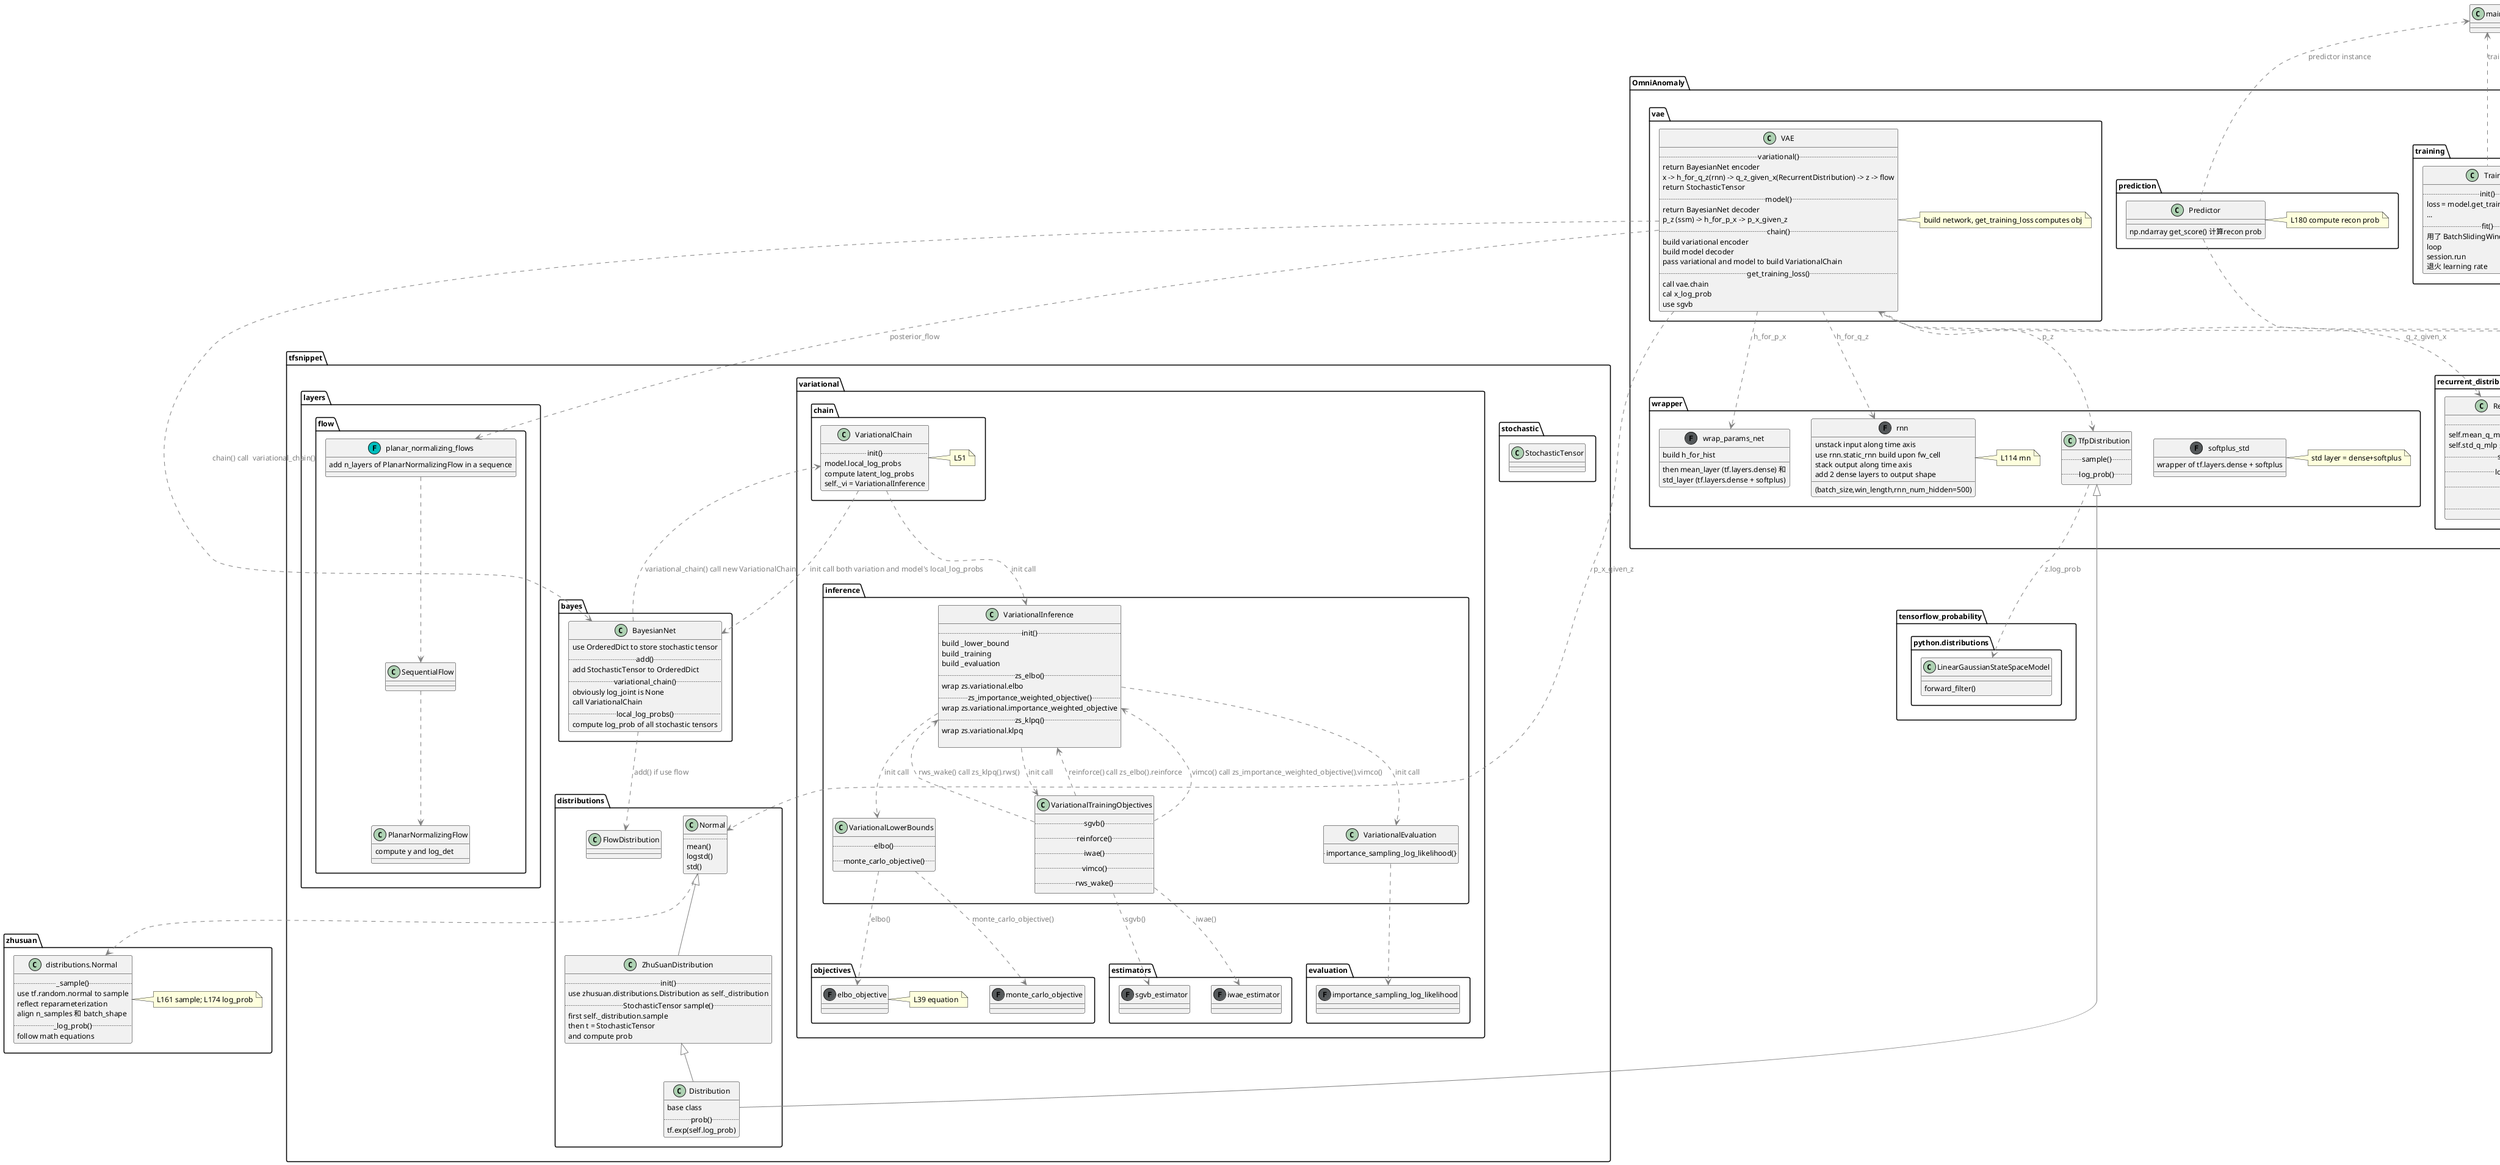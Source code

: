 @startuml
skinparam RectangleBackgroundColor black
skinparam RectangleBorderColor white
skinparam RectangleFontColor white
skinparam InterfaceBackgroundColor black
skinparam InterfaceBorderColor white
skinparam InterfaceFontColor white
skinparam FileBackgroundColor black
skinparam FileBorderColor white
skinparam FileFontColor white
skinparam FolderBackgroundColor black
skinparam FolderBorderColor white
skinparam FolderFontColor white
skinparam DatabaseBackgroundColor black 
skinparam DatabaseBorderColor white
skinparam DatabaseFontColor white
skinparam CloudBackgroundColor black
skinparam CloudBorderColor white
skinparam CloudFontColor White
skinparam StorageBackgroundColor #acacac
skinparam StorageBorderColor #acacac
skinparam FrameBackgroundColor #efefef
skinparam FrameBorderColor black
skinparam ComponentBackgroundColor #efefef 
skinparam ComponentBorderColor black
skinparam ArrowColor gray
skinparam ArrowFontColor gray
skinparam ActorBorderColor black
skinparam ActorBackgroundColor white
skinparam ParticipantBorderColor black
skinparam ParticipantBackgroundColor white
skinparam HeaderFontColor black
skinparam LegendBackgroundColor white
skinparam LegendBorderColor white
skinparam DefaultFontName Blue Sky Standard
skinparam DefaultFontSize 12
skinparam shadowing false
skinparam defaultTextAlignment centery

set namespaceSeparator ::

package OmniAnomaly {
    package main {
        class ExpConfig <<(F,#00bebe)>>
        class main <<(F,#00bebe)>> {
            ... = get_data
            ..
            model = OmniAnomaly
            ..
            trainer = Trainer
            ..
            predictor = Predictor
            ..
            ...
            trainer.fit with TrainLoop as context
        }
        note right: main entry
        ExpConfig --> main
    }

    package model {
        class OmniAnomaly {
            .. init() ..
            ...
            self._vae = VAE
            ...
            ..
            tf.Tensor get_training_loss()
            tf.Tensor get_score()
        }
        note right: L30 build VAE
    }

    package training {
        class Trainer {
            .. init() ..
            loss = model.get_training_loss L120
            ...
            .. fit() ..
            用了 BatchSlidingWindow
            loop
            session.run
            退火 learning rate
        }
    }

    package vae{
        class VAE {
            .. variational() ..
            return BayesianNet encoder
            x -> h_for_q_z(rnn) -> q_z_given_x(RecurrentDistribution) -> z -> flow
            return StochasticTensor
            .. model() ..
            return BayesianNet decoder
            p_z (ssm) -> h_for_p_x -> p_x_given_z
            .. chain() ..
            build variational encoder
            build model decoder
            pass variational and model to build VariationalChain
            .. get_training_loss() ..
            call vae.chain
            cal x_log_prob
            use sgvb
        }
        note right:  build network, get_training_loss computes obj
    }

    package prediction {
        class Predictor {
            np.ndarray get_score() 计算recon prob
        }
        note right:  L180 compute recon prob
    }
    
    package wrapper {
        class TfpDistribution {
            .. sample() ..
            .. log_prob() ..
        }
        class softplus_std <<(F,#54585a)>> {
            wrapper of tf.layers.dense + softplus
        }
        note right: std layer = dense+softplus
        class wrap_params_net <<(F,#54585a)>> {
            build h_for_hist
            then mean_layer (tf.layers.dense) 和 
            std_layer (tf.layers.dense + softplus)
        }
        class rnn <<(F,#54585a)>> {
            unstack input along time axis
            use rnn.static_rnn build upon fw_cell
            stack output along time axis
            add 2 dense layers to output shape
            (batch_size,win_length,rnn_num_hidden=500)
        }
        note right: L114 rnn
    }

    package recurrent_distribution {
        class RecurrentDistribution {
            .. __init__() ..
            self.mean_q_mlp 是 tf.layers.dense
            self.std_q_mlp 是 tf.layers.dense + softplus
            .. sample_step() ..
            .. log_prob_step() ..
            .. sample() ..

            .. log_prob() ..
        }
        note right: diff from Normal sample L88 sample
    }
}


package tfsnippet {
    package bayes {
        class BayesianNet {
            use OrderedDict to store stochastic tensor
            .. add() ..
            add StochasticTensor to OrderedDict 
            .. variational_chain() ..
            obviously log_joint is None
            call VariationalChain
            .. local_log_probs() ..
            compute log_prob of all stochastic tensors
        }
    }
    package stochastic {
        class StochasticTensor
    }
    package distributions {
        class Distribution {
            base class
            .. prob() ..
            tf.exp(self.log_prob)
        }
        class Normal {
            ..
            mean()
            logstd()
            std()
        }
        class ZhuSuanDistribution {
            .. init() ..
            use zhusuan.distributions.Distribution as self._distribution
            .. StochasticTensor sample() ..
            first self._distribution.sample
            then t = StochasticTensor
            and compute prob
        }
        class FlowDistribution {

        }
    }
    package variational {
        package chain {
            class VariationalChain {
                .. init() ..
                model.local_log_probs
                compute latent_log_probs
                self._vi = VariationalInference
            }
            note right: L51 
        }
        package inference {
            class VariationalInference {
                .. init() ..
                build _lower_bound
                build _training
                build _evaluation 
                .. zs_elbo() ..
                wrap zs.variational.elbo
                .. zs_importance_weighted_objective() ..
                wrap zs.variational.importance_weighted_objective
                .. zs_klpq() ..
                wrap zs.variational.klpq

            }
            class VariationalLowerBounds {
                .. elbo() ..
                .. monte_carlo_objective() ..
            }
            class VariationalTrainingObjectives {
                .. sgvb() ..
                .. reinforce() ..
                .. iwae() ..
                .. vimco() ..
                .. rws_wake() ..
            }
            class VariationalEvaluation {
                .. importance_sampling_log_likelihood() ..
            }
        }
        package evaluation {
            class importance_sampling_log_likelihood <<(F,#54585a)>>
        }
        package objectives {
            class elbo_objective <<(F,#54585a)>>
            note right: L39 equation
            class monte_carlo_objective <<(F,#54585a)>>
        }
        package estimators {
            class sgvb_estimator <<(F,#54585a)>>
            class iwae_estimator <<(F,#54585a)>>
        }
    }
    package layers {
        package flow {
            class PlanarNormalizingFlow {
                compute y and log_det
            }
            class planar_normalizing_flows <<(F,#00bebe)>> {
                add n_layers of PlanarNormalizingFlow in a sequence
            } 
            class SequentialFlow {
            }
        }
    }
}

package tensorflow_probability {
    package python.distributions {
        class LinearGaussianStateSpaceModel {
            forward_filter()
        }
    }
}

package zhusuan {
    class distributions.Normal {
        .. _sample() ..
        use tf.random.normal to sample
        reflect reparameterization
        align n_samples 和 batch_shape
        .. _log_prob() ..
        follow math equations
    }
    note right: L161 sample; L174 log_prob 
} 

TfpDistribution <|-- Distribution
ZhuSuanDistribution <|-- Distribution
Normal <|-- ZhuSuanDistribution

main <.. OmniAnomaly : model instance
main <.. Trainer : trainer instance
main <.. Predictor : predictor instance

Trainer ..> OmniAnomaly : call get_training_loss
Predictor ..> OmniAnomaly : call get_score
OmniAnomaly ..> VAE : build VAE
VAE ..> TfpDistribution : p_z
TfpDistribution ..> LinearGaussianStateSpaceModel : z.log_prob 
VAE ..> Normal : p_x_given_z
VAE ..> RecurrentDistribution :  q_z_given_x
Normal ..> distributions.Normal
VAE ..> wrap_params_net : h_for_p_x
VAE ..> rnn : h_for_q_z
VAE ..> planar_normalizing_flows : posterior_flow
planar_normalizing_flows ..> SequentialFlow
SequentialFlow ..> PlanarNormalizingFlow

VAE ..> BayesianNet : chain() call  variational_chain()
BayesianNet ..> VariationalChain : variational_chain() call new VariationalChain 
BayesianNet ..> FlowDistribution : add() if use flow
VariationalChain ..> BayesianNet : init call both variation and model's local_log_probs
VariationalChain ..> VariationalInference : init call

VariationalInference ..> VariationalLowerBounds : init call
VariationalInference ..> VariationalTrainingObjectives : init call
VariationalInference ..> VariationalEvaluation : init call
VariationalLowerBounds ..> elbo_objective : elbo()
VariationalLowerBounds ..> monte_carlo_objective : monte_carlo_objective()
VariationalTrainingObjectives ..> sgvb_estimator : sgvb()
VariationalTrainingObjectives ..> iwae_estimator : iwae()
VariationalTrainingObjectives ..> VariationalInference : reinforce() call zs_elbo().reinforce
VariationalTrainingObjectives ..> VariationalInference : vimco() call zs_importance_weighted_objective().vimco()
VariationalTrainingObjectives ..> VariationalInference : rws_wake() call zs_klpq().rws()
VariationalEvaluation ..> importance_sampling_log_likelihood 
@enduml